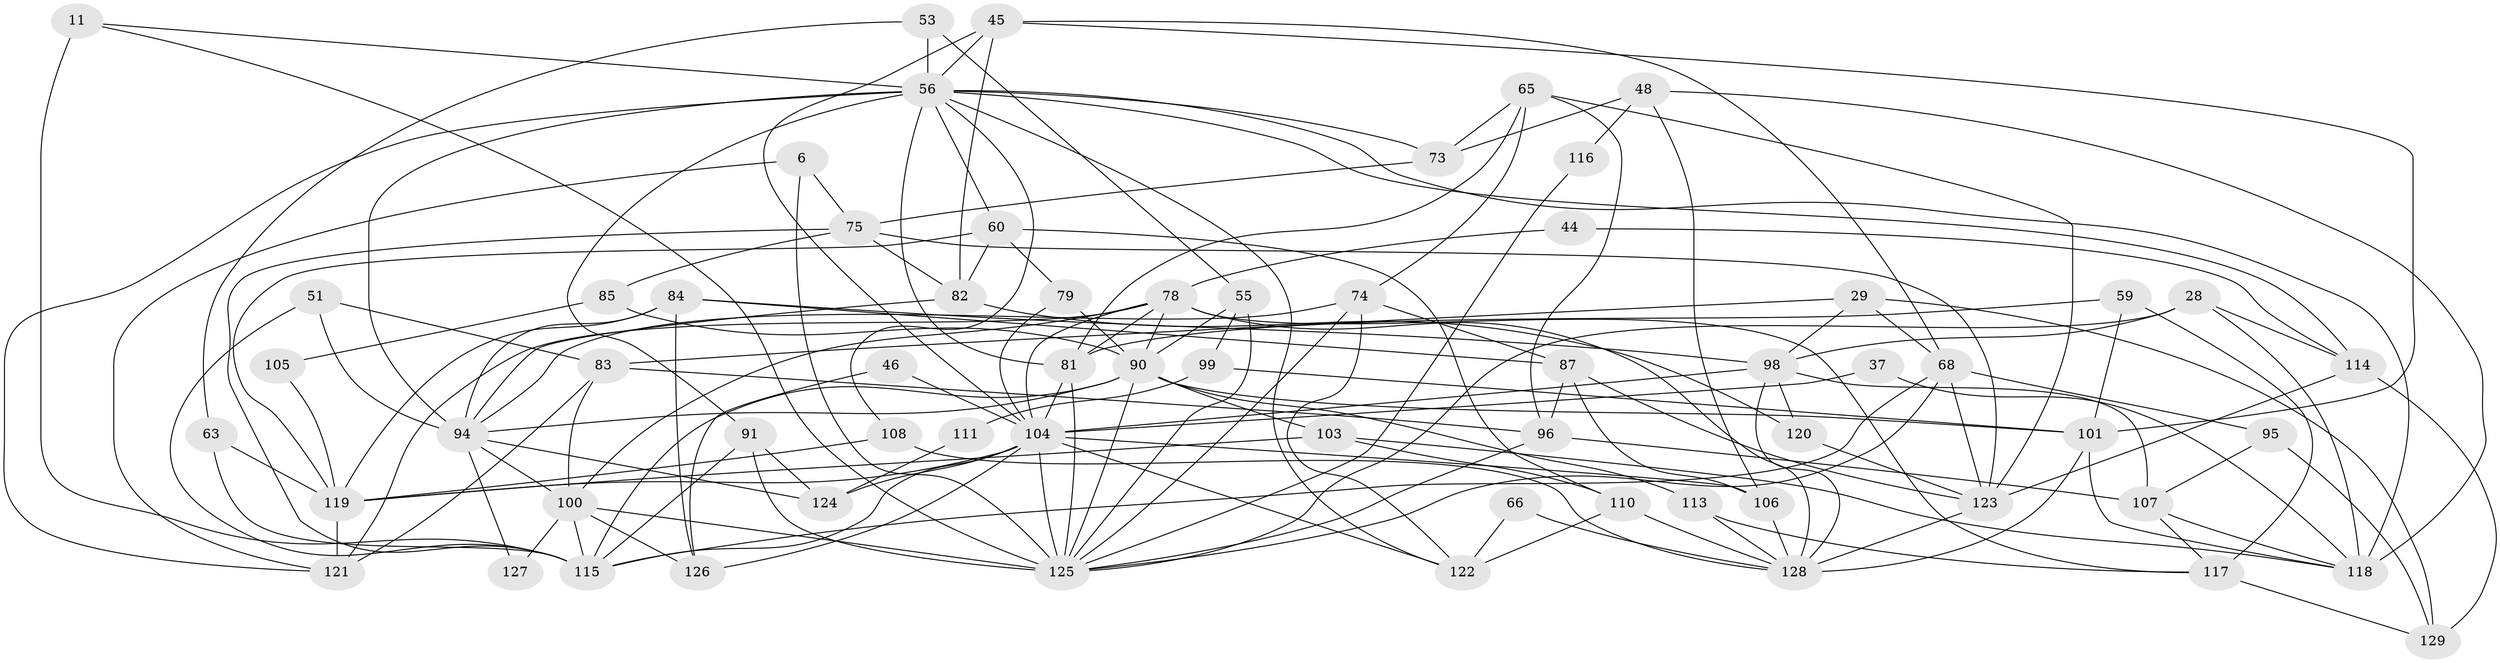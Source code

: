 // original degree distribution, {4: 0.2713178294573643, 3: 0.3333333333333333, 5: 0.14728682170542637, 7: 0.06201550387596899, 2: 0.10077519379844961, 6: 0.07751937984496124, 10: 0.007751937984496124}
// Generated by graph-tools (version 1.1) at 2025/49/03/09/25 04:49:49]
// undirected, 64 vertices, 159 edges
graph export_dot {
graph [start="1"]
  node [color=gray90,style=filled];
  6;
  11;
  28;
  29;
  37;
  44;
  45;
  46;
  48 [super="+30"];
  51;
  53 [super="+2"];
  55;
  56 [super="+39"];
  59;
  60;
  63;
  65 [super="+22+52"];
  66;
  68 [super="+17"];
  73;
  74 [super="+67"];
  75;
  78 [super="+14+61"];
  79;
  81 [super="+36+69"];
  82 [super="+38+20"];
  83 [super="+23"];
  84 [super="+42+43"];
  85 [super="+71"];
  87 [super="+21"];
  90 [super="+26+40"];
  91;
  94 [super="+93+58"];
  95;
  96 [super="+57"];
  98 [super="+70"];
  99;
  100 [super="+49"];
  101;
  103 [super="+35"];
  104 [super="+80+88+102"];
  105;
  106;
  107 [super="+32"];
  108;
  110;
  111;
  113 [super="+54"];
  114 [super="+112"];
  115 [super="+8+92"];
  116;
  117;
  118 [super="+9"];
  119 [super="+12+89"];
  120;
  121 [super="+86"];
  122;
  123 [super="+77"];
  124;
  125 [super="+33+97"];
  126 [super="+18"];
  127;
  128 [super="+16+64+109"];
  129 [super="+47"];
  6 -- 75;
  6 -- 121;
  6 -- 125;
  11 -- 56;
  11 -- 115;
  11 -- 125;
  28 -- 118;
  28 -- 98;
  28 -- 114;
  28 -- 125;
  29 -- 68 [weight=2];
  29 -- 98 [weight=2];
  29 -- 83;
  29 -- 129;
  37 -- 104;
  37 -- 118;
  44 -- 114;
  44 -- 78;
  45 -- 101;
  45 -- 68;
  45 -- 56;
  45 -- 82;
  45 -- 104;
  46 -- 126 [weight=2];
  46 -- 104 [weight=2];
  48 -- 116 [weight=2];
  48 -- 73;
  48 -- 106 [weight=2];
  48 -- 118;
  51 -- 83;
  51 -- 115;
  51 -- 94;
  53 -- 55 [weight=2];
  53 -- 63;
  53 -- 56;
  55 -- 99;
  55 -- 90;
  55 -- 125;
  56 -- 118 [weight=3];
  56 -- 60;
  56 -- 81 [weight=2];
  56 -- 122;
  56 -- 73;
  56 -- 108;
  56 -- 114;
  56 -- 121;
  56 -- 91;
  56 -- 94 [weight=2];
  59 -- 117;
  59 -- 101;
  59 -- 81;
  60 -- 110;
  60 -- 79;
  60 -- 82;
  60 -- 119;
  63 -- 119 [weight=3];
  63 -- 115;
  65 -- 123;
  65 -- 74;
  65 -- 73;
  65 -- 81;
  65 -- 96;
  66 -- 122;
  66 -- 128;
  68 -- 95;
  68 -- 125;
  68 -- 123;
  68 -- 115;
  73 -- 75;
  74 -- 122;
  74 -- 87;
  74 -- 125;
  74 -- 94 [weight=2];
  75 -- 115;
  75 -- 85 [weight=2];
  75 -- 82;
  75 -- 123;
  78 -- 128;
  78 -- 100 [weight=2];
  78 -- 104;
  78 -- 117;
  78 -- 121;
  78 -- 90 [weight=2];
  78 -- 81;
  79 -- 90;
  79 -- 104;
  81 -- 125;
  81 -- 104;
  82 -- 120;
  82 -- 94;
  83 -- 96;
  83 -- 121;
  83 -- 100;
  84 -- 119;
  84 -- 98;
  84 -- 126;
  84 -- 94;
  84 -- 87;
  85 -- 90 [weight=3];
  85 -- 105 [weight=2];
  87 -- 106;
  87 -- 96;
  87 -- 123;
  90 -- 101 [weight=2];
  90 -- 113;
  90 -- 115;
  90 -- 125 [weight=2];
  90 -- 103;
  90 -- 94;
  91 -- 124;
  91 -- 125;
  91 -- 115;
  94 -- 127;
  94 -- 100;
  94 -- 124;
  95 -- 129;
  95 -- 107;
  96 -- 107;
  96 -- 125;
  98 -- 120;
  98 -- 107;
  98 -- 104 [weight=2];
  98 -- 128;
  99 -- 101;
  99 -- 111;
  100 -- 125 [weight=3];
  100 -- 127;
  100 -- 115 [weight=2];
  100 -- 126;
  101 -- 118;
  101 -- 128;
  103 -- 119;
  103 -- 110;
  103 -- 118;
  104 -- 126;
  104 -- 115 [weight=2];
  104 -- 122;
  104 -- 125 [weight=2];
  104 -- 119;
  104 -- 106;
  104 -- 124;
  105 -- 119;
  106 -- 128;
  107 -- 117;
  107 -- 118;
  108 -- 119;
  108 -- 128;
  110 -- 122;
  110 -- 128;
  111 -- 124;
  113 -- 128;
  113 -- 117;
  114 -- 129;
  114 -- 123 [weight=2];
  116 -- 125;
  117 -- 129 [weight=2];
  119 -- 121 [weight=2];
  120 -- 123;
  123 -- 128 [weight=2];
}
